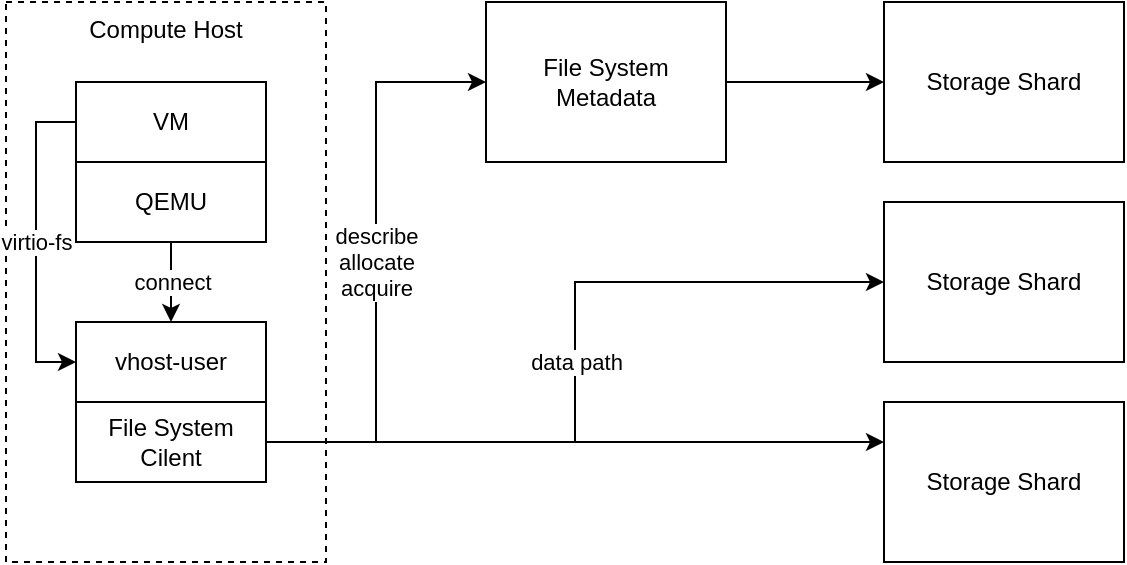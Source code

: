 <mxfile version="13.3.1" type="device"><diagram name="Page-1" id="822b0af5-4adb-64df-f703-e8dfc1f81529"><mxGraphModel dx="1102" dy="640" grid="1" gridSize="10" guides="1" tooltips="1" connect="1" arrows="1" fold="1" page="1" pageScale="1" pageWidth="1100" pageHeight="850" background="#ffffff" math="0" shadow="0"><root><mxCell id="0"/><mxCell id="1" parent="0"/><mxCell id="O6JZggWKHypvqJ84N8zL-3" value="Compute Host" style="rounded=0;whiteSpace=wrap;html=1;dashed=1;verticalAlign=top;" parent="1" vertex="1"><mxGeometry x="80" y="80" width="160" height="280" as="geometry"/></mxCell><mxCell id="O6JZggWKHypvqJ84N8zL-16" value="connect" style="edgeStyle=orthogonalEdgeStyle;rounded=0;orthogonalLoop=1;jettySize=auto;html=1;exitX=0.5;exitY=1;exitDx=0;exitDy=0;entryX=0.5;entryY=0;entryDx=0;entryDy=0;" parent="1" source="O6JZggWKHypvqJ84N8zL-4" target="O6JZggWKHypvqJ84N8zL-6" edge="1"><mxGeometry relative="1" as="geometry"/></mxCell><mxCell id="O6JZggWKHypvqJ84N8zL-4" value="QEMU" style="rounded=0;whiteSpace=wrap;html=1;" parent="1" vertex="1"><mxGeometry x="115" y="160" width="95" height="40" as="geometry"/></mxCell><mxCell id="O6JZggWKHypvqJ84N8zL-14" value="virtio-fs" style="edgeStyle=orthogonalEdgeStyle;rounded=0;orthogonalLoop=1;jettySize=auto;html=1;exitX=0;exitY=0.5;exitDx=0;exitDy=0;entryX=0;entryY=0.5;entryDx=0;entryDy=0;" parent="1" source="O6JZggWKHypvqJ84N8zL-5" target="O6JZggWKHypvqJ84N8zL-6" edge="1"><mxGeometry relative="1" as="geometry"/></mxCell><mxCell id="O6JZggWKHypvqJ84N8zL-5" value="VM" style="rounded=0;whiteSpace=wrap;html=1;" parent="1" vertex="1"><mxGeometry x="115" y="120" width="95" height="40" as="geometry"/></mxCell><mxCell id="O6JZggWKHypvqJ84N8zL-6" value="vhost-user" style="rounded=0;whiteSpace=wrap;html=1;" parent="1" vertex="1"><mxGeometry x="115" y="240" width="95" height="40" as="geometry"/></mxCell><mxCell id="O6JZggWKHypvqJ84N8zL-30" style="edgeStyle=orthogonalEdgeStyle;rounded=0;orthogonalLoop=1;jettySize=auto;html=1;entryX=0;entryY=0.5;entryDx=0;entryDy=0;" parent="1" source="O6JZggWKHypvqJ84N8zL-17" target="O6JZggWKHypvqJ84N8zL-20" edge="1"><mxGeometry relative="1" as="geometry"/></mxCell><mxCell id="O6JZggWKHypvqJ84N8zL-17" value="File System&lt;br&gt;Metadata" style="rounded=0;whiteSpace=wrap;html=1;" parent="1" vertex="1"><mxGeometry x="320" y="80" width="120" height="80" as="geometry"/></mxCell><mxCell id="O6JZggWKHypvqJ84N8zL-25" style="edgeStyle=orthogonalEdgeStyle;rounded=0;orthogonalLoop=1;jettySize=auto;html=1;exitX=1;exitY=0.5;exitDx=0;exitDy=0;entryX=0;entryY=0.25;entryDx=0;entryDy=0;" parent="1" source="O6JZggWKHypvqJ84N8zL-19" target="O6JZggWKHypvqJ84N8zL-22" edge="1"><mxGeometry relative="1" as="geometry"/></mxCell><mxCell id="O6JZggWKHypvqJ84N8zL-26" value="describe&lt;br&gt;allocate&lt;br&gt;acquire" style="edgeStyle=orthogonalEdgeStyle;rounded=0;orthogonalLoop=1;jettySize=auto;html=1;exitX=1;exitY=0.5;exitDx=0;exitDy=0;entryX=0;entryY=0.5;entryDx=0;entryDy=0;" parent="1" source="O6JZggWKHypvqJ84N8zL-19" target="O6JZggWKHypvqJ84N8zL-17" edge="1"><mxGeometry relative="1" as="geometry"/></mxCell><mxCell id="O6JZggWKHypvqJ84N8zL-29" value="data path" style="edgeStyle=orthogonalEdgeStyle;rounded=0;orthogonalLoop=1;jettySize=auto;html=1;exitX=1;exitY=0.5;exitDx=0;exitDy=0;entryX=0;entryY=0.5;entryDx=0;entryDy=0;" parent="1" source="O6JZggWKHypvqJ84N8zL-19" target="O6JZggWKHypvqJ84N8zL-21" edge="1"><mxGeometry relative="1" as="geometry"/></mxCell><mxCell id="O6JZggWKHypvqJ84N8zL-19" value="File System&lt;br&gt;Cilent" style="rounded=0;whiteSpace=wrap;html=1;" parent="1" vertex="1"><mxGeometry x="115" y="280" width="95" height="40" as="geometry"/></mxCell><mxCell id="O6JZggWKHypvqJ84N8zL-20" value="Storage Shard" style="rounded=0;whiteSpace=wrap;html=1;" parent="1" vertex="1"><mxGeometry x="519" y="80" width="120" height="80" as="geometry"/></mxCell><mxCell id="O6JZggWKHypvqJ84N8zL-21" value="Storage Shard" style="rounded=0;whiteSpace=wrap;html=1;" parent="1" vertex="1"><mxGeometry x="519" y="180" width="120" height="80" as="geometry"/></mxCell><mxCell id="O6JZggWKHypvqJ84N8zL-22" value="Storage Shard" style="rounded=0;whiteSpace=wrap;html=1;" parent="1" vertex="1"><mxGeometry x="519" y="280" width="120" height="80" as="geometry"/></mxCell></root></mxGraphModel></diagram></mxfile>